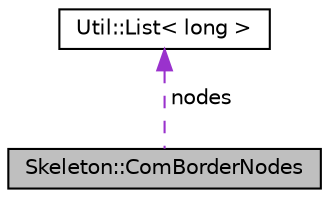 digraph "Skeleton::ComBorderNodes"
{
 // LATEX_PDF_SIZE
  edge [fontname="Helvetica",fontsize="10",labelfontname="Helvetica",labelfontsize="10"];
  node [fontname="Helvetica",fontsize="10",shape=record];
  Node1 [label="Skeleton::ComBorderNodes",height=0.2,width=0.4,color="black", fillcolor="grey75", style="filled", fontcolor="black",tooltip="ComBorderNodes manages all corresponding nodes on all communciation borders of the skeleton."];
  Node2 -> Node1 [dir="back",color="darkorchid3",fontsize="10",style="dashed",label=" nodes" ];
  Node2 [label="Util::List\< long \>",height=0.2,width=0.4,color="black", fillcolor="white", style="filled",URL="$classUtil_1_1List.html",tooltip=" "];
}
